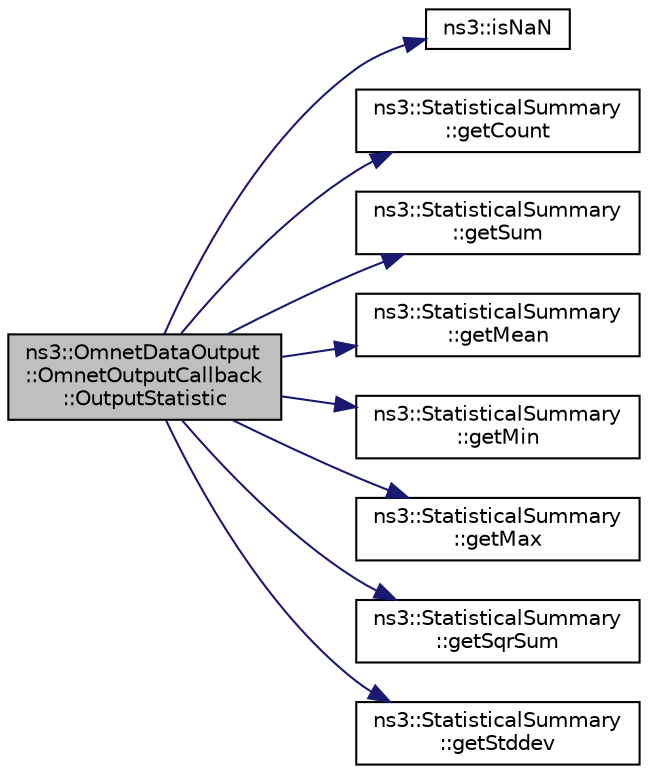 digraph "ns3::OmnetDataOutput::OmnetOutputCallback::OutputStatistic"
{
  edge [fontname="Helvetica",fontsize="10",labelfontname="Helvetica",labelfontsize="10"];
  node [fontname="Helvetica",fontsize="10",shape=record];
  rankdir="LR";
  Node1 [label="ns3::OmnetDataOutput\l::OmnetOutputCallback\l::OutputStatistic",height=0.2,width=0.4,color="black", fillcolor="grey75", style="filled", fontcolor="black"];
  Node1 -> Node2 [color="midnightblue",fontsize="10",style="solid"];
  Node2 [label="ns3::isNaN",height=0.2,width=0.4,color="black", fillcolor="white", style="filled",URL="$d7/d2e/namespacens3.html#af0d87e9b87c0909d914f4369e0bfaa0b",tooltip="true if x is NaN "];
  Node1 -> Node3 [color="midnightblue",fontsize="10",style="solid"];
  Node3 [label="ns3::StatisticalSummary\l::getCount",height=0.2,width=0.4,color="black", fillcolor="white", style="filled",URL="$d8/d78/classns3_1_1StatisticalSummary.html#a8eb8595f7ee683a643103a8c7ceb4aaf"];
  Node1 -> Node4 [color="midnightblue",fontsize="10",style="solid"];
  Node4 [label="ns3::StatisticalSummary\l::getSum",height=0.2,width=0.4,color="black", fillcolor="white", style="filled",URL="$d8/d78/classns3_1_1StatisticalSummary.html#aa0985cd61bb66fe79f81ea47f6dc1ed7"];
  Node1 -> Node5 [color="midnightblue",fontsize="10",style="solid"];
  Node5 [label="ns3::StatisticalSummary\l::getMean",height=0.2,width=0.4,color="black", fillcolor="white", style="filled",URL="$d8/d78/classns3_1_1StatisticalSummary.html#a38faea03f04063e6d2dba79915d74f85"];
  Node1 -> Node6 [color="midnightblue",fontsize="10",style="solid"];
  Node6 [label="ns3::StatisticalSummary\l::getMin",height=0.2,width=0.4,color="black", fillcolor="white", style="filled",URL="$d8/d78/classns3_1_1StatisticalSummary.html#a901103a16ae2c7967fe6b6156133d454"];
  Node1 -> Node7 [color="midnightblue",fontsize="10",style="solid"];
  Node7 [label="ns3::StatisticalSummary\l::getMax",height=0.2,width=0.4,color="black", fillcolor="white", style="filled",URL="$d8/d78/classns3_1_1StatisticalSummary.html#a2f6f87e1719bce70ead2c7dead06542a"];
  Node1 -> Node8 [color="midnightblue",fontsize="10",style="solid"];
  Node8 [label="ns3::StatisticalSummary\l::getSqrSum",height=0.2,width=0.4,color="black", fillcolor="white", style="filled",URL="$d8/d78/classns3_1_1StatisticalSummary.html#aa596f679778e8f664ca176c570ef13ec"];
  Node1 -> Node9 [color="midnightblue",fontsize="10",style="solid"];
  Node9 [label="ns3::StatisticalSummary\l::getStddev",height=0.2,width=0.4,color="black", fillcolor="white", style="filled",URL="$d8/d78/classns3_1_1StatisticalSummary.html#a5b9acc83876f85a7c35c4943ad43187a"];
}

